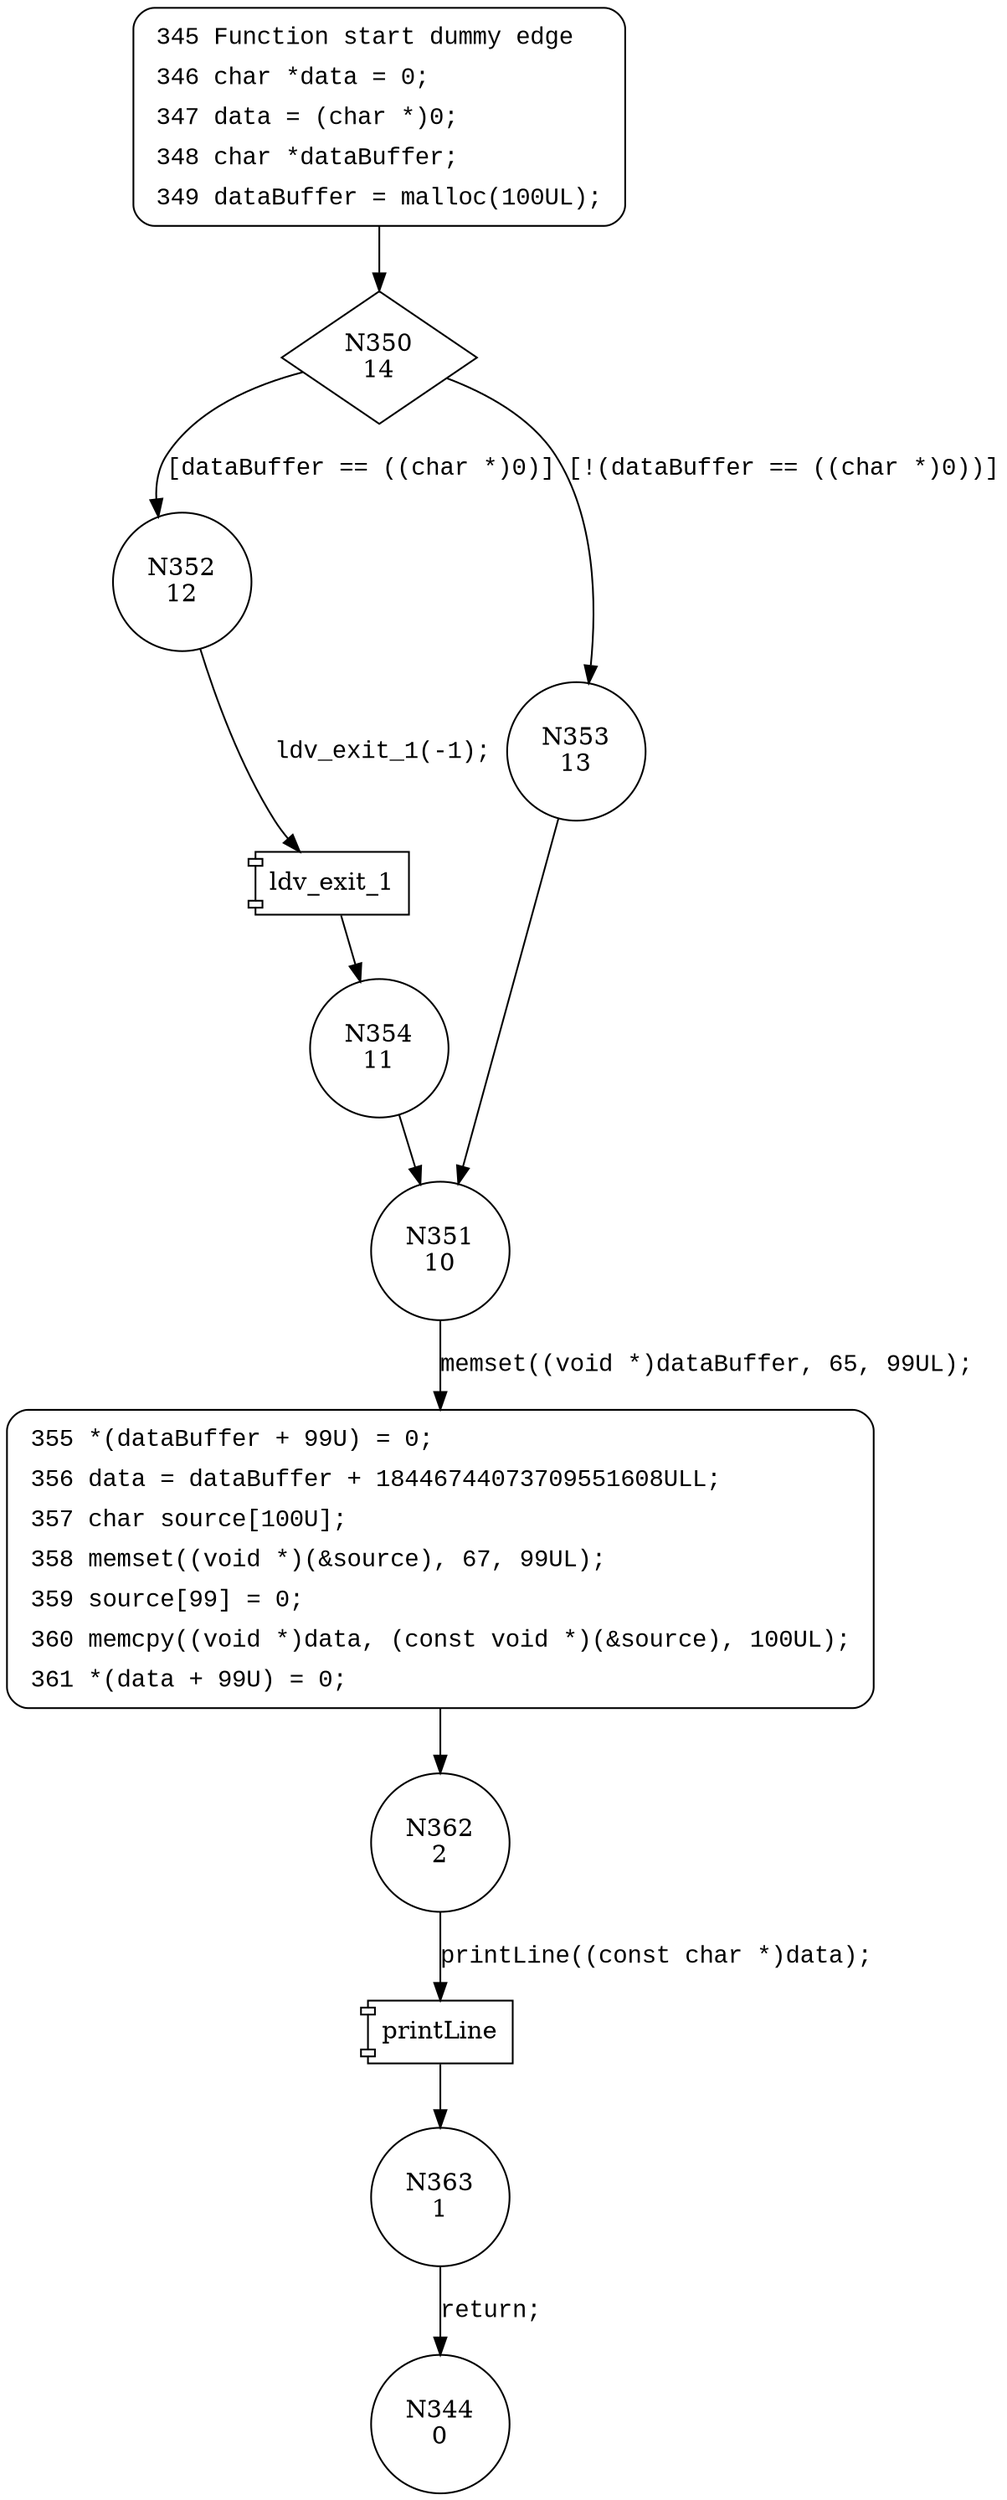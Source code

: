 digraph CWE124_Buffer_Underwrite__malloc_char_memcpy_02_bad {
350 [shape="diamond" label="N350\n14"]
352 [shape="circle" label="N352\n12"]
353 [shape="circle" label="N353\n13"]
351 [shape="circle" label="N351\n10"]
355 [shape="circle" label="N355\n9"]
362 [shape="circle" label="N362\n2"]
363 [shape="circle" label="N363\n1"]
354 [shape="circle" label="N354\n11"]
344 [shape="circle" label="N344\n0"]
345 [style="filled,bold" penwidth="1" fillcolor="white" fontname="Courier New" shape="Mrecord" label=<<table border="0" cellborder="0" cellpadding="3" bgcolor="white"><tr><td align="right">345</td><td align="left">Function start dummy edge</td></tr><tr><td align="right">346</td><td align="left">char *data = 0;</td></tr><tr><td align="right">347</td><td align="left">data = (char *)0;</td></tr><tr><td align="right">348</td><td align="left">char *dataBuffer;</td></tr><tr><td align="right">349</td><td align="left">dataBuffer = malloc(100UL);</td></tr></table>>]
345 -> 350[label=""]
355 [style="filled,bold" penwidth="1" fillcolor="white" fontname="Courier New" shape="Mrecord" label=<<table border="0" cellborder="0" cellpadding="3" bgcolor="white"><tr><td align="right">355</td><td align="left">*(dataBuffer + 99U) = 0;</td></tr><tr><td align="right">356</td><td align="left">data = dataBuffer + 18446744073709551608ULL;</td></tr><tr><td align="right">357</td><td align="left">char source[100U];</td></tr><tr><td align="right">358</td><td align="left">memset((void *)(&amp;source), 67, 99UL);</td></tr><tr><td align="right">359</td><td align="left">source[99] = 0;</td></tr><tr><td align="right">360</td><td align="left">memcpy((void *)data, (const void *)(&amp;source), 100UL);</td></tr><tr><td align="right">361</td><td align="left">*(data + 99U) = 0;</td></tr></table>>]
355 -> 362[label=""]
350 -> 352 [label="[dataBuffer == ((char *)0)]" fontname="Courier New"]
350 -> 353 [label="[!(dataBuffer == ((char *)0))]" fontname="Courier New"]
351 -> 355 [label="memset((void *)dataBuffer, 65, 99UL);" fontname="Courier New"]
100007 [shape="component" label="printLine"]
362 -> 100007 [label="printLine((const char *)data);" fontname="Courier New"]
100007 -> 363 [label="" fontname="Courier New"]
100008 [shape="component" label="ldv_exit_1"]
352 -> 100008 [label="ldv_exit_1(-1);" fontname="Courier New"]
100008 -> 354 [label="" fontname="Courier New"]
353 -> 351 [label="" fontname="Courier New"]
363 -> 344 [label="return;" fontname="Courier New"]
354 -> 351 [label="" fontname="Courier New"]
}